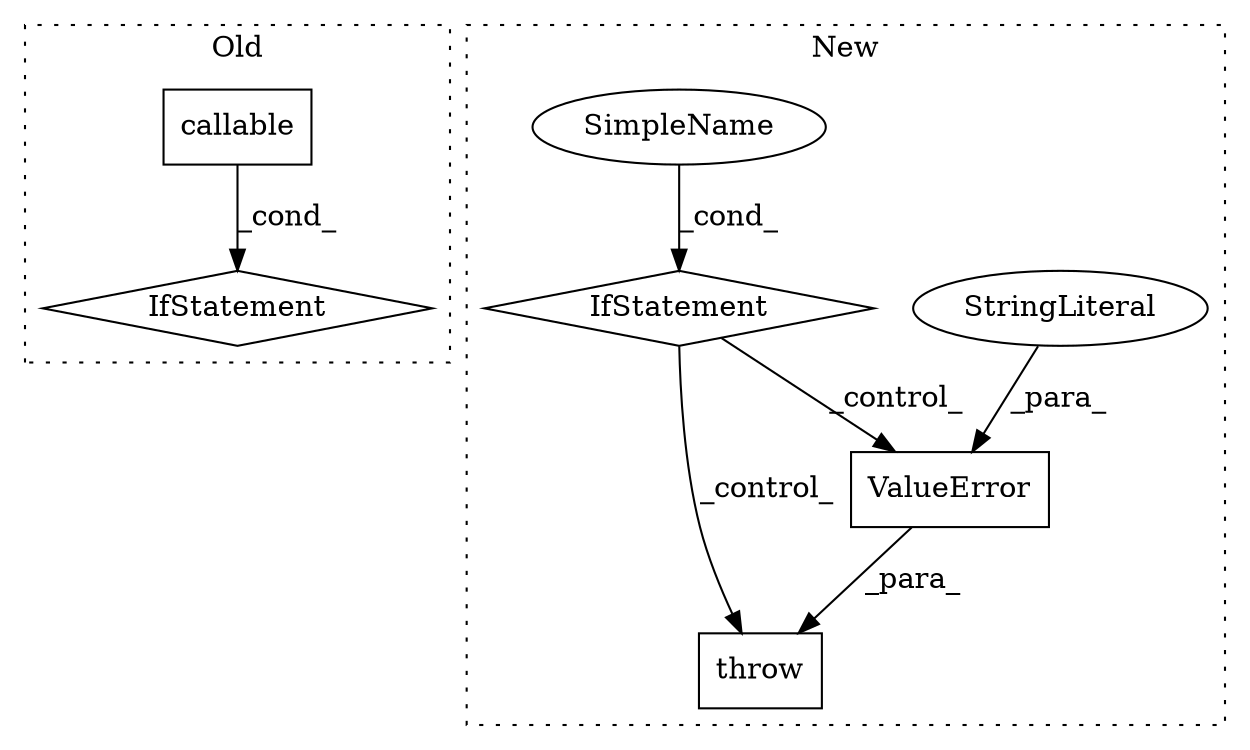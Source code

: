 digraph G {
subgraph cluster0 {
1 [label="callable" a="32" s="572,583" l="9,1" shape="box"];
3 [label="IfStatement" a="25" s="568,584" l="4,2" shape="diamond"];
label = "Old";
style="dotted";
}
subgraph cluster1 {
2 [label="ValueError" a="32" s="851,908" l="11,1" shape="box"];
4 [label="StringLiteral" a="45" s="862" l="46" shape="ellipse"];
5 [label="throw" a="53" s="845" l="6" shape="box"];
6 [label="IfStatement" a="25" s="803,833" l="10,2" shape="diamond"];
7 [label="SimpleName" a="42" s="" l="" shape="ellipse"];
label = "New";
style="dotted";
}
1 -> 3 [label="_cond_"];
2 -> 5 [label="_para_"];
4 -> 2 [label="_para_"];
6 -> 5 [label="_control_"];
6 -> 2 [label="_control_"];
7 -> 6 [label="_cond_"];
}